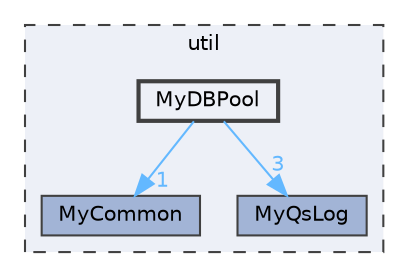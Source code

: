 digraph "MyDBPool"
{
 // LATEX_PDF_SIZE
  bgcolor="transparent";
  edge [fontname=Helvetica,fontsize=10,labelfontname=Helvetica,labelfontsize=10];
  node [fontname=Helvetica,fontsize=10,shape=box,height=0.2,width=0.4];
  compound=true
  subgraph clusterdir_23ec12649285f9fabf3a6b7380226c28 {
    graph [ bgcolor="#edf0f7", pencolor="grey25", label="util", fontname=Helvetica,fontsize=10 style="filled,dashed", URL="dir_23ec12649285f9fabf3a6b7380226c28.html",tooltip=""]
  dir_282630339bcb1248ff36df9287a75eaa [label="MyCommon", fillcolor="#a2b4d6", color="grey25", style="filled", URL="dir_282630339bcb1248ff36df9287a75eaa.html",tooltip=""];
  dir_3a9b0baa2eedc724de425a486f413643 [label="MyQsLog", fillcolor="#a2b4d6", color="grey25", style="filled", URL="dir_3a9b0baa2eedc724de425a486f413643.html",tooltip=""];
  dir_2b85cb5a0e1f886cd4e2d8a137494454 [label="MyDBPool", fillcolor="#edf0f7", color="grey25", style="filled,bold", URL="dir_2b85cb5a0e1f886cd4e2d8a137494454.html",tooltip=""];
  }
  dir_2b85cb5a0e1f886cd4e2d8a137494454->dir_282630339bcb1248ff36df9287a75eaa [headlabel="1", labeldistance=1.5 headhref="dir_000236_000231.html" href="dir_000236_000231.html" color="steelblue1" fontcolor="steelblue1"];
  dir_2b85cb5a0e1f886cd4e2d8a137494454->dir_3a9b0baa2eedc724de425a486f413643 [headlabel="3", labeldistance=1.5 headhref="dir_000236_000257.html" href="dir_000236_000257.html" color="steelblue1" fontcolor="steelblue1"];
}
